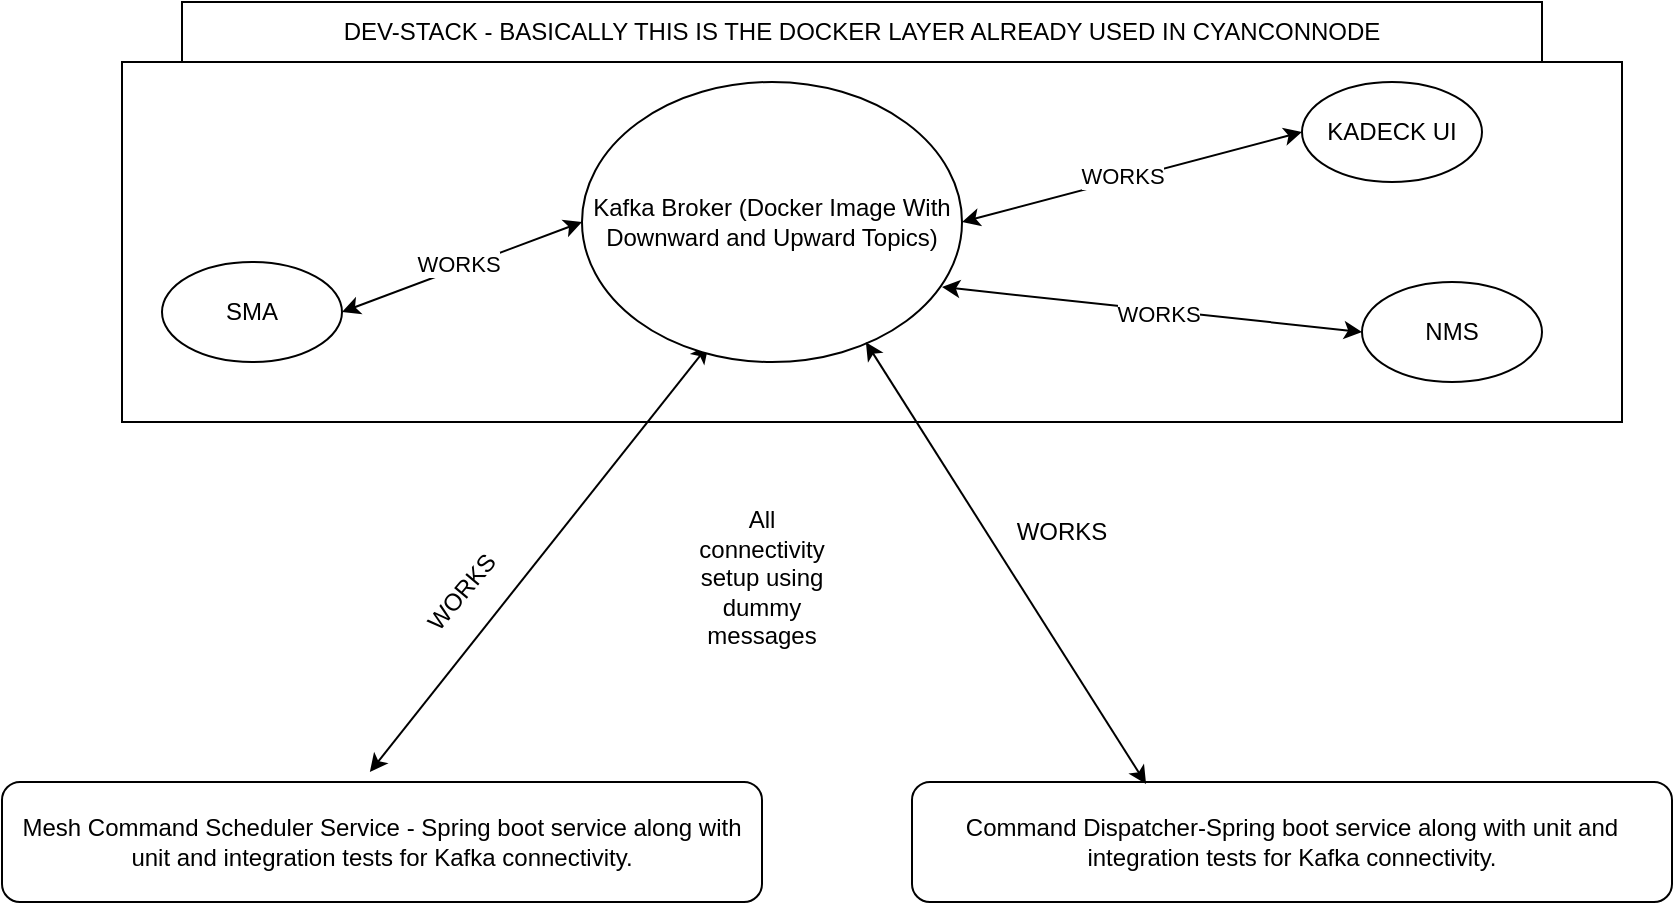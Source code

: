 <mxfile version="22.1.3" type="github">
  <diagram name="Page-1" id="zG5zKizvqUGSGyj7EHf8">
    <mxGraphModel dx="1210" dy="1703" grid="1" gridSize="10" guides="1" tooltips="1" connect="1" arrows="1" fold="1" page="1" pageScale="1" pageWidth="850" pageHeight="1100" math="0" shadow="0">
      <root>
        <mxCell id="0" />
        <mxCell id="1" parent="0" />
        <mxCell id="G7nmGpfLF5mpm_TBCSaa-2" value="Mesh Command Scheduler Service - Spring boot service along with unit and integration tests for Kafka connectivity." style="rounded=1;whiteSpace=wrap;html=1;" parent="1" vertex="1">
          <mxGeometry x="10" y="300" width="380" height="60" as="geometry" />
        </mxCell>
        <mxCell id="i1HN7uWvgcQq31iAKBWK-1" value="" style="rounded=0;whiteSpace=wrap;html=1;" parent="1" vertex="1">
          <mxGeometry x="70" y="-60" width="750" height="180" as="geometry" />
        </mxCell>
        <mxCell id="G7nmGpfLF5mpm_TBCSaa-3" value="" style="endArrow=classic;startArrow=classic;html=1;rounded=0;entryX=0.333;entryY=0.94;entryDx=0;entryDy=0;entryPerimeter=0;exitX=0.484;exitY=-0.083;exitDx=0;exitDy=0;exitPerimeter=0;" parent="1" target="G7nmGpfLF5mpm_TBCSaa-1" edge="1" source="G7nmGpfLF5mpm_TBCSaa-2">
          <mxGeometry width="50" height="50" relative="1" as="geometry">
            <mxPoint x="250" y="286" as="sourcePoint" />
            <mxPoint x="250.892" y="80.0" as="targetPoint" />
          </mxGeometry>
        </mxCell>
        <mxCell id="G7nmGpfLF5mpm_TBCSaa-1" value="Kafka Broker (Docker Image With Downward and Upward Topics)" style="ellipse;whiteSpace=wrap;html=1;" parent="1" vertex="1">
          <mxGeometry x="300" y="-50" width="190" height="140" as="geometry" />
        </mxCell>
        <mxCell id="i1HN7uWvgcQq31iAKBWK-2" value="SMA" style="ellipse;whiteSpace=wrap;html=1;" parent="1" vertex="1">
          <mxGeometry x="90" y="40" width="90" height="50" as="geometry" />
        </mxCell>
        <mxCell id="i1HN7uWvgcQq31iAKBWK-4" value="KADECK UI" style="ellipse;whiteSpace=wrap;html=1;" parent="1" vertex="1">
          <mxGeometry x="660" y="-50" width="90" height="50" as="geometry" />
        </mxCell>
        <mxCell id="i1HN7uWvgcQq31iAKBWK-8" value="" style="endArrow=classic;startArrow=classic;html=1;rounded=0;entryX=0;entryY=0.5;entryDx=0;entryDy=0;exitX=1;exitY=0.5;exitDx=0;exitDy=0;" parent="1" source="G7nmGpfLF5mpm_TBCSaa-1" target="i1HN7uWvgcQq31iAKBWK-4" edge="1">
          <mxGeometry width="50" height="50" relative="1" as="geometry">
            <mxPoint x="420" y="156" as="sourcePoint" />
            <mxPoint x="616" y="24" as="targetPoint" />
          </mxGeometry>
        </mxCell>
        <mxCell id="i1HN7uWvgcQq31iAKBWK-9" value="Text" style="edgeLabel;html=1;align=center;verticalAlign=middle;resizable=0;points=[];" parent="i1HN7uWvgcQq31iAKBWK-8" vertex="1" connectable="0">
          <mxGeometry x="-0.049" y="4" relative="1" as="geometry">
            <mxPoint as="offset" />
          </mxGeometry>
        </mxCell>
        <mxCell id="Q5F_38Ogwemy6x9SQ96H-3" value="WORKS" style="edgeLabel;html=1;align=center;verticalAlign=middle;resizable=0;points=[];" parent="i1HN7uWvgcQq31iAKBWK-8" vertex="1" connectable="0">
          <mxGeometry x="-0.05" y="2" relative="1" as="geometry">
            <mxPoint as="offset" />
          </mxGeometry>
        </mxCell>
        <mxCell id="i1HN7uWvgcQq31iAKBWK-11" value="" style="endArrow=classic;startArrow=classic;html=1;rounded=0;entryX=0;entryY=0.5;entryDx=0;entryDy=0;" parent="1" target="G7nmGpfLF5mpm_TBCSaa-1" edge="1">
          <mxGeometry width="50" height="50" relative="1" as="geometry">
            <mxPoint x="180" y="65" as="sourcePoint" />
            <mxPoint x="350" y="45" as="targetPoint" />
          </mxGeometry>
        </mxCell>
        <mxCell id="i1HN7uWvgcQq31iAKBWK-12" value="Text" style="edgeLabel;html=1;align=center;verticalAlign=middle;resizable=0;points=[];" parent="i1HN7uWvgcQq31iAKBWK-11" vertex="1" connectable="0">
          <mxGeometry x="-0.049" y="4" relative="1" as="geometry">
            <mxPoint as="offset" />
          </mxGeometry>
        </mxCell>
        <mxCell id="fjZ5WEKi_uoiO2NCJmBn-2" value="WORKS" style="edgeLabel;html=1;align=center;verticalAlign=middle;resizable=0;points=[];" parent="i1HN7uWvgcQq31iAKBWK-11" vertex="1" connectable="0">
          <mxGeometry x="-0.024" y="2" relative="1" as="geometry">
            <mxPoint as="offset" />
          </mxGeometry>
        </mxCell>
        <mxCell id="fjZ5WEKi_uoiO2NCJmBn-3" value="DEV-STACK - BASICALLY THIS IS THE DOCKER LAYER ALREADY USED IN CYANCONNODE" style="rounded=0;whiteSpace=wrap;html=1;" parent="1" vertex="1">
          <mxGeometry x="100" y="-90" width="680" height="30" as="geometry" />
        </mxCell>
        <mxCell id="Q5F_38Ogwemy6x9SQ96H-1" value="WORKS" style="text;html=1;strokeColor=none;fillColor=none;align=center;verticalAlign=middle;whiteSpace=wrap;rounded=0;rotation=-50;" parent="1" vertex="1">
          <mxGeometry x="210" y="190" width="60" height="30" as="geometry" />
        </mxCell>
        <mxCell id="Q5F_38Ogwemy6x9SQ96H-2" value="WORKS" style="text;html=1;strokeColor=none;fillColor=none;align=center;verticalAlign=middle;whiteSpace=wrap;rounded=0;" parent="1" vertex="1">
          <mxGeometry x="510" y="160" width="60" height="30" as="geometry" />
        </mxCell>
        <mxCell id="WD5wQKv1ttTkJpSz0hpR-1" value="NMS" style="ellipse;whiteSpace=wrap;html=1;" parent="1" vertex="1">
          <mxGeometry x="690" y="50" width="90" height="50" as="geometry" />
        </mxCell>
        <mxCell id="WD5wQKv1ttTkJpSz0hpR-2" value="" style="endArrow=classic;startArrow=classic;html=1;rounded=0;entryX=0;entryY=0.5;entryDx=0;entryDy=0;exitX=0;exitY=0.5;exitDx=0;exitDy=0;" parent="1" edge="1" source="WD5wQKv1ttTkJpSz0hpR-1">
          <mxGeometry width="50" height="50" relative="1" as="geometry">
            <mxPoint x="645" y="97.5" as="sourcePoint" />
            <mxPoint x="480" y="52.5" as="targetPoint" />
          </mxGeometry>
        </mxCell>
        <mxCell id="WD5wQKv1ttTkJpSz0hpR-3" value="Text" style="edgeLabel;html=1;align=center;verticalAlign=middle;resizable=0;points=[];" parent="WD5wQKv1ttTkJpSz0hpR-2" vertex="1" connectable="0">
          <mxGeometry x="-0.049" y="4" relative="1" as="geometry">
            <mxPoint as="offset" />
          </mxGeometry>
        </mxCell>
        <mxCell id="WD5wQKv1ttTkJpSz0hpR-4" value="WORKS" style="edgeLabel;html=1;align=center;verticalAlign=middle;resizable=0;points=[];" parent="WD5wQKv1ttTkJpSz0hpR-2" vertex="1" connectable="0">
          <mxGeometry x="-0.024" y="2" relative="1" as="geometry">
            <mxPoint as="offset" />
          </mxGeometry>
        </mxCell>
        <mxCell id="h9A_q6IB0kWVLQJAk_iD-1" value="Command Dispatcher-Spring boot service along with unit and integration tests for Kafka connectivity." style="rounded=1;whiteSpace=wrap;html=1;" vertex="1" parent="1">
          <mxGeometry x="465" y="300" width="380" height="60" as="geometry" />
        </mxCell>
        <mxCell id="h9A_q6IB0kWVLQJAk_iD-2" value="" style="endArrow=classic;startArrow=classic;html=1;rounded=0;exitX=0.308;exitY=0.017;exitDx=0;exitDy=0;exitPerimeter=0;entryX=0.747;entryY=0.929;entryDx=0;entryDy=0;entryPerimeter=0;" edge="1" parent="1" source="h9A_q6IB0kWVLQJAk_iD-1" target="G7nmGpfLF5mpm_TBCSaa-1">
          <mxGeometry width="50" height="50" relative="1" as="geometry">
            <mxPoint x="234" y="315" as="sourcePoint" />
            <mxPoint x="390" y="97" as="targetPoint" />
          </mxGeometry>
        </mxCell>
        <mxCell id="h9A_q6IB0kWVLQJAk_iD-3" value="&lt;div&gt;All connectivity setup using dummy messages&lt;/div&gt;&lt;div&gt;&lt;br&gt;&lt;/div&gt;" style="text;html=1;strokeColor=none;fillColor=none;align=center;verticalAlign=middle;whiteSpace=wrap;rounded=0;" vertex="1" parent="1">
          <mxGeometry x="360" y="190" width="60" height="30" as="geometry" />
        </mxCell>
      </root>
    </mxGraphModel>
  </diagram>
</mxfile>
